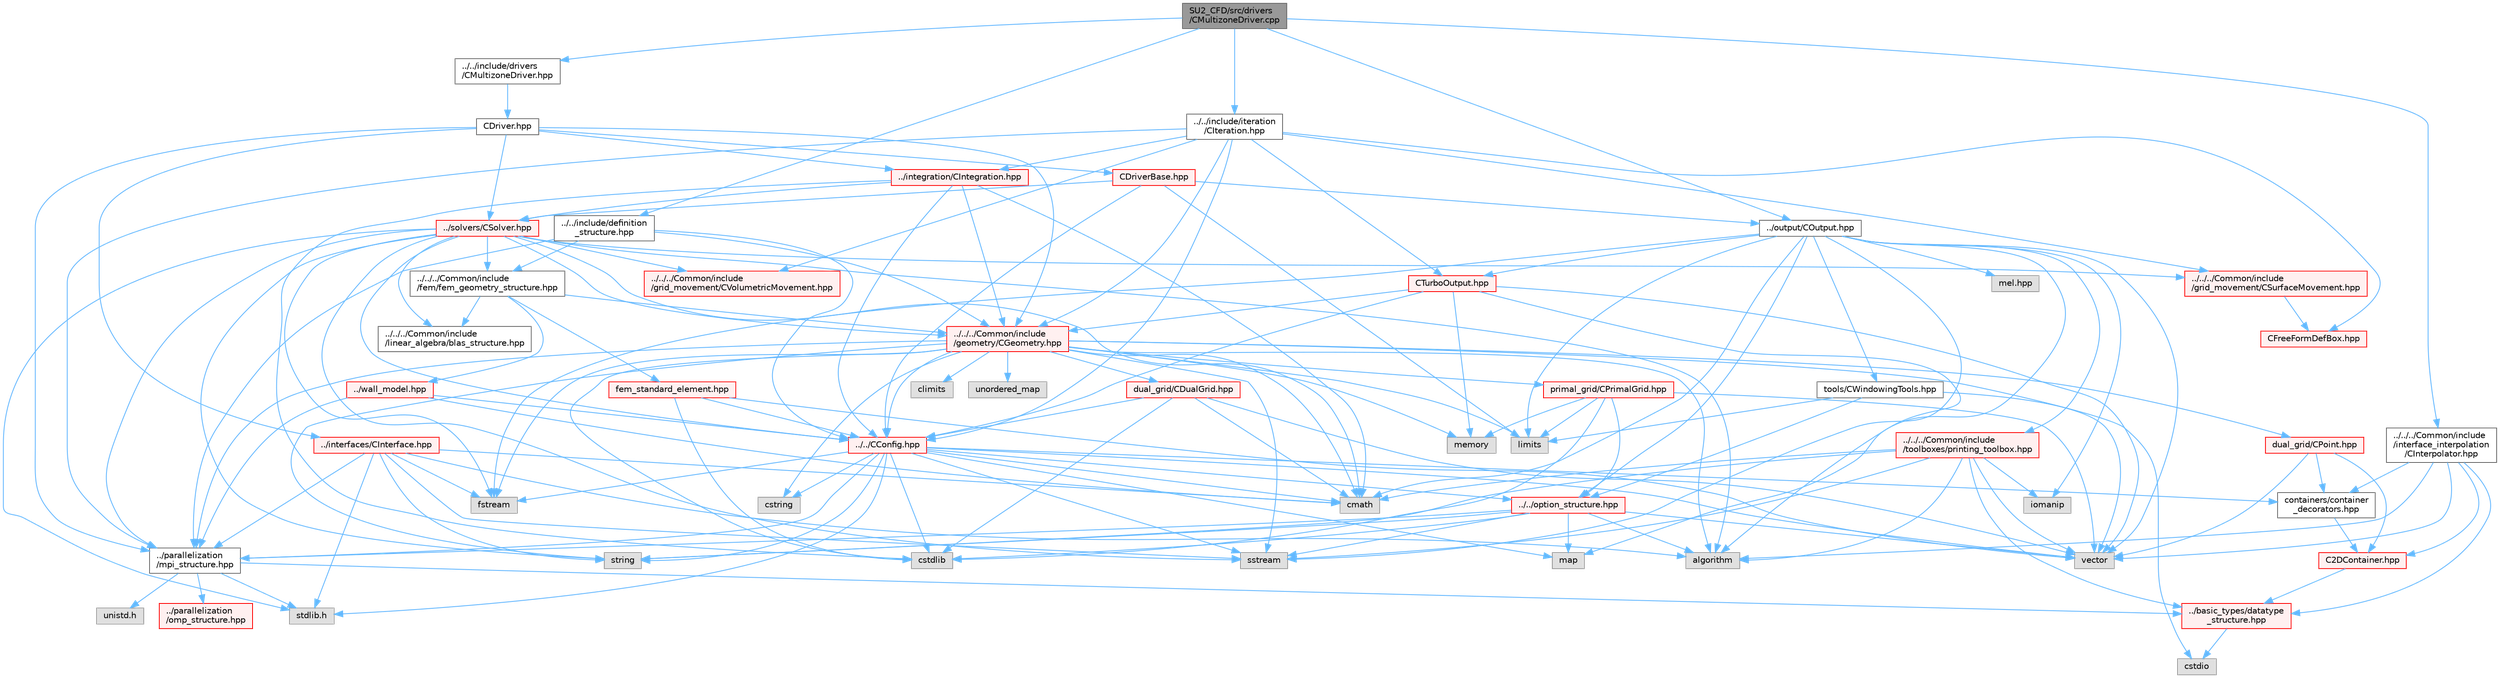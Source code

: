 digraph "SU2_CFD/src/drivers/CMultizoneDriver.cpp"
{
 // LATEX_PDF_SIZE
  bgcolor="transparent";
  edge [fontname=Helvetica,fontsize=10,labelfontname=Helvetica,labelfontsize=10];
  node [fontname=Helvetica,fontsize=10,shape=box,height=0.2,width=0.4];
  Node1 [id="Node000001",label="SU2_CFD/src/drivers\l/CMultizoneDriver.cpp",height=0.2,width=0.4,color="gray40", fillcolor="grey60", style="filled", fontcolor="black",tooltip=" "];
  Node1 -> Node2 [id="edge1_Node000001_Node000002",color="steelblue1",style="solid",tooltip=" "];
  Node2 [id="Node000002",label="../../include/drivers\l/CMultizoneDriver.hpp",height=0.2,width=0.4,color="grey40", fillcolor="white", style="filled",URL="$CMultizoneDriver_8hpp.html",tooltip="Headers of the main subroutines for driving single or multi-zone problems. The subroutines and functi..."];
  Node2 -> Node3 [id="edge2_Node000002_Node000003",color="steelblue1",style="solid",tooltip=" "];
  Node3 [id="Node000003",label="CDriver.hpp",height=0.2,width=0.4,color="grey40", fillcolor="white", style="filled",URL="$CDriver_8hpp.html",tooltip="Headers of the main subroutines for driving single or multi-zone problems. The subroutines and functi..."];
  Node3 -> Node4 [id="edge3_Node000003_Node000004",color="steelblue1",style="solid",tooltip=" "];
  Node4 [id="Node000004",label="../../../Common/include\l/geometry/CGeometry.hpp",height=0.2,width=0.4,color="red", fillcolor="#FFF0F0", style="filled",URL="$CGeometry_8hpp.html",tooltip="Headers of the main subroutines for creating the geometrical structure. The subroutines and functions..."];
  Node4 -> Node5 [id="edge4_Node000004_Node000005",color="steelblue1",style="solid",tooltip=" "];
  Node5 [id="Node000005",label="limits",height=0.2,width=0.4,color="grey60", fillcolor="#E0E0E0", style="filled",tooltip=" "];
  Node4 -> Node6 [id="edge5_Node000004_Node000006",color="steelblue1",style="solid",tooltip=" "];
  Node6 [id="Node000006",label="../parallelization\l/mpi_structure.hpp",height=0.2,width=0.4,color="grey40", fillcolor="white", style="filled",URL="$mpi__structure_8hpp.html",tooltip="Headers of the mpi interface for generalized datatypes. The subroutines and functions are in the mpi_..."];
  Node6 -> Node7 [id="edge6_Node000006_Node000007",color="steelblue1",style="solid",tooltip=" "];
  Node7 [id="Node000007",label="stdlib.h",height=0.2,width=0.4,color="grey60", fillcolor="#E0E0E0", style="filled",tooltip=" "];
  Node6 -> Node8 [id="edge7_Node000006_Node000008",color="steelblue1",style="solid",tooltip=" "];
  Node8 [id="Node000008",label="../basic_types/datatype\l_structure.hpp",height=0.2,width=0.4,color="red", fillcolor="#FFF0F0", style="filled",URL="$datatype__structure_8hpp.html",tooltip="Headers for generalized datatypes, defines an interface for AD types."];
  Node8 -> Node11 [id="edge8_Node000008_Node000011",color="steelblue1",style="solid",tooltip=" "];
  Node11 [id="Node000011",label="cstdio",height=0.2,width=0.4,color="grey60", fillcolor="#E0E0E0", style="filled",tooltip=" "];
  Node6 -> Node18 [id="edge9_Node000006_Node000018",color="steelblue1",style="solid",tooltip=" "];
  Node18 [id="Node000018",label="unistd.h",height=0.2,width=0.4,color="grey60", fillcolor="#E0E0E0", style="filled",tooltip=" "];
  Node6 -> Node15 [id="edge10_Node000006_Node000015",color="steelblue1",style="solid",tooltip=" "];
  Node15 [id="Node000015",label="../parallelization\l/omp_structure.hpp",height=0.2,width=0.4,color="red", fillcolor="#FFF0F0", style="filled",URL="$omp__structure_8hpp.html",tooltip="OpenMP interface header, provides compatibility functions if the code is built without OpenMP support..."];
  Node4 -> Node19 [id="edge11_Node000004_Node000019",color="steelblue1",style="solid",tooltip=" "];
  Node19 [id="Node000019",label="string",height=0.2,width=0.4,color="grey60", fillcolor="#E0E0E0", style="filled",tooltip=" "];
  Node4 -> Node20 [id="edge12_Node000004_Node000020",color="steelblue1",style="solid",tooltip=" "];
  Node20 [id="Node000020",label="fstream",height=0.2,width=0.4,color="grey60", fillcolor="#E0E0E0", style="filled",tooltip=" "];
  Node4 -> Node21 [id="edge13_Node000004_Node000021",color="steelblue1",style="solid",tooltip=" "];
  Node21 [id="Node000021",label="sstream",height=0.2,width=0.4,color="grey60", fillcolor="#E0E0E0", style="filled",tooltip=" "];
  Node4 -> Node22 [id="edge14_Node000004_Node000022",color="steelblue1",style="solid",tooltip=" "];
  Node22 [id="Node000022",label="cmath",height=0.2,width=0.4,color="grey60", fillcolor="#E0E0E0", style="filled",tooltip=" "];
  Node4 -> Node23 [id="edge15_Node000004_Node000023",color="steelblue1",style="solid",tooltip=" "];
  Node23 [id="Node000023",label="algorithm",height=0.2,width=0.4,color="grey60", fillcolor="#E0E0E0", style="filled",tooltip=" "];
  Node4 -> Node24 [id="edge16_Node000004_Node000024",color="steelblue1",style="solid",tooltip=" "];
  Node24 [id="Node000024",label="cstring",height=0.2,width=0.4,color="grey60", fillcolor="#E0E0E0", style="filled",tooltip=" "];
  Node4 -> Node11 [id="edge17_Node000004_Node000011",color="steelblue1",style="solid",tooltip=" "];
  Node4 -> Node25 [id="edge18_Node000004_Node000025",color="steelblue1",style="solid",tooltip=" "];
  Node25 [id="Node000025",label="cstdlib",height=0.2,width=0.4,color="grey60", fillcolor="#E0E0E0", style="filled",tooltip=" "];
  Node4 -> Node26 [id="edge19_Node000004_Node000026",color="steelblue1",style="solid",tooltip=" "];
  Node26 [id="Node000026",label="climits",height=0.2,width=0.4,color="grey60", fillcolor="#E0E0E0", style="filled",tooltip=" "];
  Node4 -> Node27 [id="edge20_Node000004_Node000027",color="steelblue1",style="solid",tooltip=" "];
  Node27 [id="Node000027",label="memory",height=0.2,width=0.4,color="grey60", fillcolor="#E0E0E0", style="filled",tooltip=" "];
  Node4 -> Node28 [id="edge21_Node000004_Node000028",color="steelblue1",style="solid",tooltip=" "];
  Node28 [id="Node000028",label="unordered_map",height=0.2,width=0.4,color="grey60", fillcolor="#E0E0E0", style="filled",tooltip=" "];
  Node4 -> Node29 [id="edge22_Node000004_Node000029",color="steelblue1",style="solid",tooltip=" "];
  Node29 [id="Node000029",label="primal_grid/CPrimalGrid.hpp",height=0.2,width=0.4,color="red", fillcolor="#FFF0F0", style="filled",URL="$CPrimalGrid_8hpp.html",tooltip="Headers of the main subroutines for storing the primal grid structure. The subroutines and functions ..."];
  Node29 -> Node30 [id="edge23_Node000029_Node000030",color="steelblue1",style="solid",tooltip=" "];
  Node30 [id="Node000030",label="vector",height=0.2,width=0.4,color="grey60", fillcolor="#E0E0E0", style="filled",tooltip=" "];
  Node29 -> Node5 [id="edge24_Node000029_Node000005",color="steelblue1",style="solid",tooltip=" "];
  Node29 -> Node25 [id="edge25_Node000029_Node000025",color="steelblue1",style="solid",tooltip=" "];
  Node29 -> Node27 [id="edge26_Node000029_Node000027",color="steelblue1",style="solid",tooltip=" "];
  Node29 -> Node31 [id="edge27_Node000029_Node000031",color="steelblue1",style="solid",tooltip=" "];
  Node31 [id="Node000031",label="../../option_structure.hpp",height=0.2,width=0.4,color="red", fillcolor="#FFF0F0", style="filled",URL="$option__structure_8hpp.html",tooltip="Defines classes for referencing options for easy input in CConfig."];
  Node31 -> Node6 [id="edge28_Node000031_Node000006",color="steelblue1",style="solid",tooltip=" "];
  Node31 -> Node21 [id="edge29_Node000031_Node000021",color="steelblue1",style="solid",tooltip=" "];
  Node31 -> Node19 [id="edge30_Node000031_Node000019",color="steelblue1",style="solid",tooltip=" "];
  Node31 -> Node30 [id="edge31_Node000031_Node000030",color="steelblue1",style="solid",tooltip=" "];
  Node31 -> Node32 [id="edge32_Node000031_Node000032",color="steelblue1",style="solid",tooltip=" "];
  Node32 [id="Node000032",label="map",height=0.2,width=0.4,color="grey60", fillcolor="#E0E0E0", style="filled",tooltip=" "];
  Node31 -> Node25 [id="edge33_Node000031_Node000025",color="steelblue1",style="solid",tooltip=" "];
  Node31 -> Node23 [id="edge34_Node000031_Node000023",color="steelblue1",style="solid",tooltip=" "];
  Node4 -> Node34 [id="edge35_Node000004_Node000034",color="steelblue1",style="solid",tooltip=" "];
  Node34 [id="Node000034",label="dual_grid/CDualGrid.hpp",height=0.2,width=0.4,color="red", fillcolor="#FFF0F0", style="filled",URL="$CDualGrid_8hpp.html",tooltip="Headers of the main subroutines for doing the complete dual grid structure. The subroutines and funct..."];
  Node34 -> Node22 [id="edge36_Node000034_Node000022",color="steelblue1",style="solid",tooltip=" "];
  Node34 -> Node25 [id="edge37_Node000034_Node000025",color="steelblue1",style="solid",tooltip=" "];
  Node34 -> Node30 [id="edge38_Node000034_Node000030",color="steelblue1",style="solid",tooltip=" "];
  Node34 -> Node35 [id="edge39_Node000034_Node000035",color="steelblue1",style="solid",tooltip=" "];
  Node35 [id="Node000035",label="../../CConfig.hpp",height=0.2,width=0.4,color="red", fillcolor="#FFF0F0", style="filled",URL="$CConfig_8hpp.html",tooltip="All the information about the definition of the physical problem. The subroutines and functions are i..."];
  Node35 -> Node6 [id="edge40_Node000035_Node000006",color="steelblue1",style="solid",tooltip=" "];
  Node35 -> Node25 [id="edge41_Node000035_Node000025",color="steelblue1",style="solid",tooltip=" "];
  Node35 -> Node20 [id="edge42_Node000035_Node000020",color="steelblue1",style="solid",tooltip=" "];
  Node35 -> Node21 [id="edge43_Node000035_Node000021",color="steelblue1",style="solid",tooltip=" "];
  Node35 -> Node19 [id="edge44_Node000035_Node000019",color="steelblue1",style="solid",tooltip=" "];
  Node35 -> Node24 [id="edge45_Node000035_Node000024",color="steelblue1",style="solid",tooltip=" "];
  Node35 -> Node30 [id="edge46_Node000035_Node000030",color="steelblue1",style="solid",tooltip=" "];
  Node35 -> Node7 [id="edge47_Node000035_Node000007",color="steelblue1",style="solid",tooltip=" "];
  Node35 -> Node22 [id="edge48_Node000035_Node000022",color="steelblue1",style="solid",tooltip=" "];
  Node35 -> Node32 [id="edge49_Node000035_Node000032",color="steelblue1",style="solid",tooltip=" "];
  Node35 -> Node31 [id="edge50_Node000035_Node000031",color="steelblue1",style="solid",tooltip=" "];
  Node35 -> Node38 [id="edge51_Node000035_Node000038",color="steelblue1",style="solid",tooltip=" "];
  Node38 [id="Node000038",label="containers/container\l_decorators.hpp",height=0.2,width=0.4,color="grey40", fillcolor="white", style="filled",URL="$container__decorators_8hpp.html",tooltip="Collection of small classes that decorate C2DContainer to augment its functionality,..."];
  Node38 -> Node39 [id="edge52_Node000038_Node000039",color="steelblue1",style="solid",tooltip=" "];
  Node39 [id="Node000039",label="C2DContainer.hpp",height=0.2,width=0.4,color="red", fillcolor="#FFF0F0", style="filled",URL="$C2DContainer_8hpp.html",tooltip="A templated vector/matrix object."];
  Node39 -> Node8 [id="edge53_Node000039_Node000008",color="steelblue1",style="solid",tooltip=" "];
  Node4 -> Node48 [id="edge54_Node000004_Node000048",color="steelblue1",style="solid",tooltip=" "];
  Node48 [id="Node000048",label="dual_grid/CPoint.hpp",height=0.2,width=0.4,color="red", fillcolor="#FFF0F0", style="filled",URL="$CPoint_8hpp.html",tooltip="Declaration of the point class that stores geometric and adjacency information for dual control volum..."];
  Node48 -> Node39 [id="edge55_Node000048_Node000039",color="steelblue1",style="solid",tooltip=" "];
  Node48 -> Node38 [id="edge56_Node000048_Node000038",color="steelblue1",style="solid",tooltip=" "];
  Node48 -> Node30 [id="edge57_Node000048_Node000030",color="steelblue1",style="solid",tooltip=" "];
  Node4 -> Node35 [id="edge58_Node000004_Node000035",color="steelblue1",style="solid",tooltip=" "];
  Node3 -> Node6 [id="edge59_Node000003_Node000006",color="steelblue1",style="solid",tooltip=" "];
  Node3 -> Node61 [id="edge60_Node000003_Node000061",color="steelblue1",style="solid",tooltip=" "];
  Node61 [id="Node000061",label="../integration/CIntegration.hpp",height=0.2,width=0.4,color="red", fillcolor="#FFF0F0", style="filled",URL="$CIntegration_8hpp.html",tooltip="Declaration of the main routines to orchestrate space and time integration."];
  Node61 -> Node22 [id="edge61_Node000061_Node000022",color="steelblue1",style="solid",tooltip=" "];
  Node61 -> Node25 [id="edge62_Node000061_Node000025",color="steelblue1",style="solid",tooltip=" "];
  Node61 -> Node62 [id="edge63_Node000061_Node000062",color="steelblue1",style="solid",tooltip=" "];
  Node62 [id="Node000062",label="../solvers/CSolver.hpp",height=0.2,width=0.4,color="red", fillcolor="#FFF0F0", style="filled",URL="$CSolver_8hpp.html",tooltip="Headers of the CSolver class which is inherited by all of the other solvers."];
  Node62 -> Node6 [id="edge64_Node000062_Node000006",color="steelblue1",style="solid",tooltip=" "];
  Node62 -> Node22 [id="edge65_Node000062_Node000022",color="steelblue1",style="solid",tooltip=" "];
  Node62 -> Node19 [id="edge66_Node000062_Node000019",color="steelblue1",style="solid",tooltip=" "];
  Node62 -> Node20 [id="edge67_Node000062_Node000020",color="steelblue1",style="solid",tooltip=" "];
  Node62 -> Node21 [id="edge68_Node000062_Node000021",color="steelblue1",style="solid",tooltip=" "];
  Node62 -> Node23 [id="edge69_Node000062_Node000023",color="steelblue1",style="solid",tooltip=" "];
  Node62 -> Node7 [id="edge70_Node000062_Node000007",color="steelblue1",style="solid",tooltip=" "];
  Node62 -> Node74 [id="edge71_Node000062_Node000074",color="steelblue1",style="solid",tooltip=" "];
  Node74 [id="Node000074",label="../../../Common/include\l/fem/fem_geometry_structure.hpp",height=0.2,width=0.4,color="grey40", fillcolor="white", style="filled",URL="$fem__geometry__structure_8hpp.html",tooltip="Headers of the main subroutines for creating the geometrical structure for the FEM solver...."];
  Node74 -> Node4 [id="edge72_Node000074_Node000004",color="steelblue1",style="solid",tooltip=" "];
  Node74 -> Node75 [id="edge73_Node000074_Node000075",color="steelblue1",style="solid",tooltip=" "];
  Node75 [id="Node000075",label="fem_standard_element.hpp",height=0.2,width=0.4,color="red", fillcolor="#FFF0F0", style="filled",URL="$fem__standard__element_8hpp.html",tooltip="Headers of the main functions for the FEM standard elements. The functions are in the fem_standard_el..."];
  Node75 -> Node30 [id="edge74_Node000075_Node000030",color="steelblue1",style="solid",tooltip=" "];
  Node75 -> Node25 [id="edge75_Node000075_Node000025",color="steelblue1",style="solid",tooltip=" "];
  Node75 -> Node35 [id="edge76_Node000075_Node000035",color="steelblue1",style="solid",tooltip=" "];
  Node74 -> Node76 [id="edge77_Node000074_Node000076",color="steelblue1",style="solid",tooltip=" "];
  Node76 [id="Node000076",label="../wall_model.hpp",height=0.2,width=0.4,color="red", fillcolor="#FFF0F0", style="filled",URL="$wall__model_8hpp.html",tooltip="Headers for the wall model functions for large eddy simulations."];
  Node76 -> Node6 [id="edge78_Node000076_Node000006",color="steelblue1",style="solid",tooltip=" "];
  Node76 -> Node35 [id="edge79_Node000076_Node000035",color="steelblue1",style="solid",tooltip=" "];
  Node76 -> Node22 [id="edge80_Node000076_Node000022",color="steelblue1",style="solid",tooltip=" "];
  Node74 -> Node71 [id="edge81_Node000074_Node000071",color="steelblue1",style="solid",tooltip=" "];
  Node71 [id="Node000071",label="../../../Common/include\l/linear_algebra/blas_structure.hpp",height=0.2,width=0.4,color="grey40", fillcolor="white", style="filled",URL="$blas__structure_8hpp.html",tooltip="Include files and headers of the functions for matrix and vector operations, which are typically foun..."];
  Node62 -> Node4 [id="edge82_Node000062_Node000004",color="steelblue1",style="solid",tooltip=" "];
  Node62 -> Node35 [id="edge83_Node000062_Node000035",color="steelblue1",style="solid",tooltip=" "];
  Node62 -> Node83 [id="edge84_Node000062_Node000083",color="steelblue1",style="solid",tooltip=" "];
  Node83 [id="Node000083",label="../../../Common/include\l/grid_movement/CSurfaceMovement.hpp",height=0.2,width=0.4,color="red", fillcolor="#FFF0F0", style="filled",URL="$CSurfaceMovement_8hpp.html",tooltip="Headers of the CSurfaceMovement class."];
  Node83 -> Node85 [id="edge85_Node000083_Node000085",color="steelblue1",style="solid",tooltip=" "];
  Node85 [id="Node000085",label="CFreeFormDefBox.hpp",height=0.2,width=0.4,color="red", fillcolor="#FFF0F0", style="filled",URL="$CFreeFormDefBox_8hpp.html",tooltip="Headers of the CFreeFormDefBox class."];
  Node62 -> Node87 [id="edge86_Node000062_Node000087",color="steelblue1",style="solid",tooltip=" "];
  Node87 [id="Node000087",label="../../../Common/include\l/grid_movement/CVolumetricMovement.hpp",height=0.2,width=0.4,color="red", fillcolor="#FFF0F0", style="filled",URL="$CVolumetricMovement_8hpp.html",tooltip="Headers of the CVolumetricMovement class."];
  Node62 -> Node71 [id="edge87_Node000062_Node000071",color="steelblue1",style="solid",tooltip=" "];
  Node61 -> Node4 [id="edge88_Node000061_Node000004",color="steelblue1",style="solid",tooltip=" "];
  Node61 -> Node35 [id="edge89_Node000061_Node000035",color="steelblue1",style="solid",tooltip=" "];
  Node3 -> Node91 [id="edge90_Node000003_Node000091",color="steelblue1",style="solid",tooltip=" "];
  Node91 [id="Node000091",label="../interfaces/CInterface.hpp",height=0.2,width=0.4,color="red", fillcolor="#FFF0F0", style="filled",URL="$CInterface_8hpp.html",tooltip="Declarations and inlines of the transfer structure. The subroutines and functions are in the physics ..."];
  Node91 -> Node6 [id="edge91_Node000091_Node000006",color="steelblue1",style="solid",tooltip=" "];
  Node91 -> Node22 [id="edge92_Node000091_Node000022",color="steelblue1",style="solid",tooltip=" "];
  Node91 -> Node19 [id="edge93_Node000091_Node000019",color="steelblue1",style="solid",tooltip=" "];
  Node91 -> Node20 [id="edge94_Node000091_Node000020",color="steelblue1",style="solid",tooltip=" "];
  Node91 -> Node21 [id="edge95_Node000091_Node000021",color="steelblue1",style="solid",tooltip=" "];
  Node91 -> Node23 [id="edge96_Node000091_Node000023",color="steelblue1",style="solid",tooltip=" "];
  Node91 -> Node7 [id="edge97_Node000091_Node000007",color="steelblue1",style="solid",tooltip=" "];
  Node3 -> Node62 [id="edge98_Node000003_Node000062",color="steelblue1",style="solid",tooltip=" "];
  Node3 -> Node92 [id="edge99_Node000003_Node000092",color="steelblue1",style="solid",tooltip=" "];
  Node92 [id="Node000092",label="CDriverBase.hpp",height=0.2,width=0.4,color="red", fillcolor="#FFF0F0", style="filled",URL="$CDriverBase_8hpp.html",tooltip="Base class for all drivers."];
  Node92 -> Node5 [id="edge100_Node000092_Node000005",color="steelblue1",style="solid",tooltip=" "];
  Node92 -> Node35 [id="edge101_Node000092_Node000035",color="steelblue1",style="solid",tooltip=" "];
  Node92 -> Node94 [id="edge102_Node000092_Node000094",color="steelblue1",style="solid",tooltip=" "];
  Node94 [id="Node000094",label="../output/COutput.hpp",height=0.2,width=0.4,color="grey40", fillcolor="white", style="filled",URL="$COutput_8hpp.html",tooltip="Headers of the output class."];
  Node94 -> Node20 [id="edge103_Node000094_Node000020",color="steelblue1",style="solid",tooltip=" "];
  Node94 -> Node22 [id="edge104_Node000094_Node000022",color="steelblue1",style="solid",tooltip=" "];
  Node94 -> Node32 [id="edge105_Node000094_Node000032",color="steelblue1",style="solid",tooltip=" "];
  Node94 -> Node21 [id="edge106_Node000094_Node000021",color="steelblue1",style="solid",tooltip=" "];
  Node94 -> Node82 [id="edge107_Node000094_Node000082",color="steelblue1",style="solid",tooltip=" "];
  Node82 [id="Node000082",label="iomanip",height=0.2,width=0.4,color="grey60", fillcolor="#E0E0E0", style="filled",tooltip=" "];
  Node94 -> Node5 [id="edge108_Node000094_Node000005",color="steelblue1",style="solid",tooltip=" "];
  Node94 -> Node30 [id="edge109_Node000094_Node000030",color="steelblue1",style="solid",tooltip=" "];
  Node94 -> Node95 [id="edge110_Node000094_Node000095",color="steelblue1",style="solid",tooltip=" "];
  Node95 [id="Node000095",label="../../../Common/include\l/toolboxes/printing_toolbox.hpp",height=0.2,width=0.4,color="red", fillcolor="#FFF0F0", style="filled",URL="$printing__toolbox_8hpp.html",tooltip="Header file for the printing toolbox."];
  Node95 -> Node82 [id="edge111_Node000095_Node000082",color="steelblue1",style="solid",tooltip=" "];
  Node95 -> Node30 [id="edge112_Node000095_Node000030",color="steelblue1",style="solid",tooltip=" "];
  Node95 -> Node19 [id="edge113_Node000095_Node000019",color="steelblue1",style="solid",tooltip=" "];
  Node95 -> Node21 [id="edge114_Node000095_Node000021",color="steelblue1",style="solid",tooltip=" "];
  Node95 -> Node22 [id="edge115_Node000095_Node000022",color="steelblue1",style="solid",tooltip=" "];
  Node95 -> Node23 [id="edge116_Node000095_Node000023",color="steelblue1",style="solid",tooltip=" "];
  Node95 -> Node8 [id="edge117_Node000095_Node000008",color="steelblue1",style="solid",tooltip=" "];
  Node94 -> Node96 [id="edge118_Node000094_Node000096",color="steelblue1",style="solid",tooltip=" "];
  Node96 [id="Node000096",label="tools/CWindowingTools.hpp",height=0.2,width=0.4,color="grey40", fillcolor="white", style="filled",URL="$CWindowingTools_8hpp.html",tooltip=" "];
  Node96 -> Node30 [id="edge119_Node000096_Node000030",color="steelblue1",style="solid",tooltip=" "];
  Node96 -> Node5 [id="edge120_Node000096_Node000005",color="steelblue1",style="solid",tooltip=" "];
  Node96 -> Node31 [id="edge121_Node000096_Node000031",color="steelblue1",style="solid",tooltip=" "];
  Node94 -> Node31 [id="edge122_Node000094_Node000031",color="steelblue1",style="solid",tooltip=" "];
  Node94 -> Node97 [id="edge123_Node000094_Node000097",color="steelblue1",style="solid",tooltip=" "];
  Node97 [id="Node000097",label="CTurboOutput.hpp",height=0.2,width=0.4,color="red", fillcolor="#FFF0F0", style="filled",URL="$CTurboOutput_8hpp.html",tooltip="Headers of the Turbomachinery Performance class."];
  Node97 -> Node30 [id="edge124_Node000097_Node000030",color="steelblue1",style="solid",tooltip=" "];
  Node97 -> Node27 [id="edge125_Node000097_Node000027",color="steelblue1",style="solid",tooltip=" "];
  Node97 -> Node23 [id="edge126_Node000097_Node000023",color="steelblue1",style="solid",tooltip=" "];
  Node97 -> Node4 [id="edge127_Node000097_Node000004",color="steelblue1",style="solid",tooltip=" "];
  Node97 -> Node35 [id="edge128_Node000097_Node000035",color="steelblue1",style="solid",tooltip=" "];
  Node94 -> Node99 [id="edge129_Node000094_Node000099",color="steelblue1",style="solid",tooltip=" "];
  Node99 [id="Node000099",label="mel.hpp",height=0.2,width=0.4,color="grey60", fillcolor="#E0E0E0", style="filled",tooltip=" "];
  Node92 -> Node62 [id="edge130_Node000092_Node000062",color="steelblue1",style="solid",tooltip=" "];
  Node1 -> Node100 [id="edge131_Node000001_Node000100",color="steelblue1",style="solid",tooltip=" "];
  Node100 [id="Node000100",label="../../include/definition\l_structure.hpp",height=0.2,width=0.4,color="grey40", fillcolor="white", style="filled",URL="$definition__structure_8hpp.html",tooltip="Headers of the main subroutines used by SU2_CFD. The subroutines and functions are in the definition_..."];
  Node100 -> Node6 [id="edge132_Node000100_Node000006",color="steelblue1",style="solid",tooltip=" "];
  Node100 -> Node74 [id="edge133_Node000100_Node000074",color="steelblue1",style="solid",tooltip=" "];
  Node100 -> Node4 [id="edge134_Node000100_Node000004",color="steelblue1",style="solid",tooltip=" "];
  Node100 -> Node35 [id="edge135_Node000100_Node000035",color="steelblue1",style="solid",tooltip=" "];
  Node1 -> Node101 [id="edge136_Node000001_Node000101",color="steelblue1",style="solid",tooltip=" "];
  Node101 [id="Node000101",label="../../../Common/include\l/interface_interpolation\l/CInterpolator.hpp",height=0.2,width=0.4,color="grey40", fillcolor="white", style="filled",URL="$CInterpolator_8hpp.html",tooltip="Base class for multiphysics interpolation."];
  Node101 -> Node8 [id="edge137_Node000101_Node000008",color="steelblue1",style="solid",tooltip=" "];
  Node101 -> Node39 [id="edge138_Node000101_Node000039",color="steelblue1",style="solid",tooltip=" "];
  Node101 -> Node38 [id="edge139_Node000101_Node000038",color="steelblue1",style="solid",tooltip=" "];
  Node101 -> Node30 [id="edge140_Node000101_Node000030",color="steelblue1",style="solid",tooltip=" "];
  Node101 -> Node23 [id="edge141_Node000101_Node000023",color="steelblue1",style="solid",tooltip=" "];
  Node1 -> Node94 [id="edge142_Node000001_Node000094",color="steelblue1",style="solid",tooltip=" "];
  Node1 -> Node102 [id="edge143_Node000001_Node000102",color="steelblue1",style="solid",tooltip=" "];
  Node102 [id="Node000102",label="../../include/iteration\l/CIteration.hpp",height=0.2,width=0.4,color="grey40", fillcolor="white", style="filled",URL="$CIteration_8hpp.html",tooltip="Headers of the iteration classes used by SU2_CFD. Each CIteration class represents an available physi..."];
  Node102 -> Node35 [id="edge144_Node000102_Node000035",color="steelblue1",style="solid",tooltip=" "];
  Node102 -> Node4 [id="edge145_Node000102_Node000004",color="steelblue1",style="solid",tooltip=" "];
  Node102 -> Node83 [id="edge146_Node000102_Node000083",color="steelblue1",style="solid",tooltip=" "];
  Node102 -> Node87 [id="edge147_Node000102_Node000087",color="steelblue1",style="solid",tooltip=" "];
  Node102 -> Node85 [id="edge148_Node000102_Node000085",color="steelblue1",style="solid",tooltip=" "];
  Node102 -> Node6 [id="edge149_Node000102_Node000006",color="steelblue1",style="solid",tooltip=" "];
  Node102 -> Node61 [id="edge150_Node000102_Node000061",color="steelblue1",style="solid",tooltip=" "];
  Node102 -> Node97 [id="edge151_Node000102_Node000097",color="steelblue1",style="solid",tooltip=" "];
}
